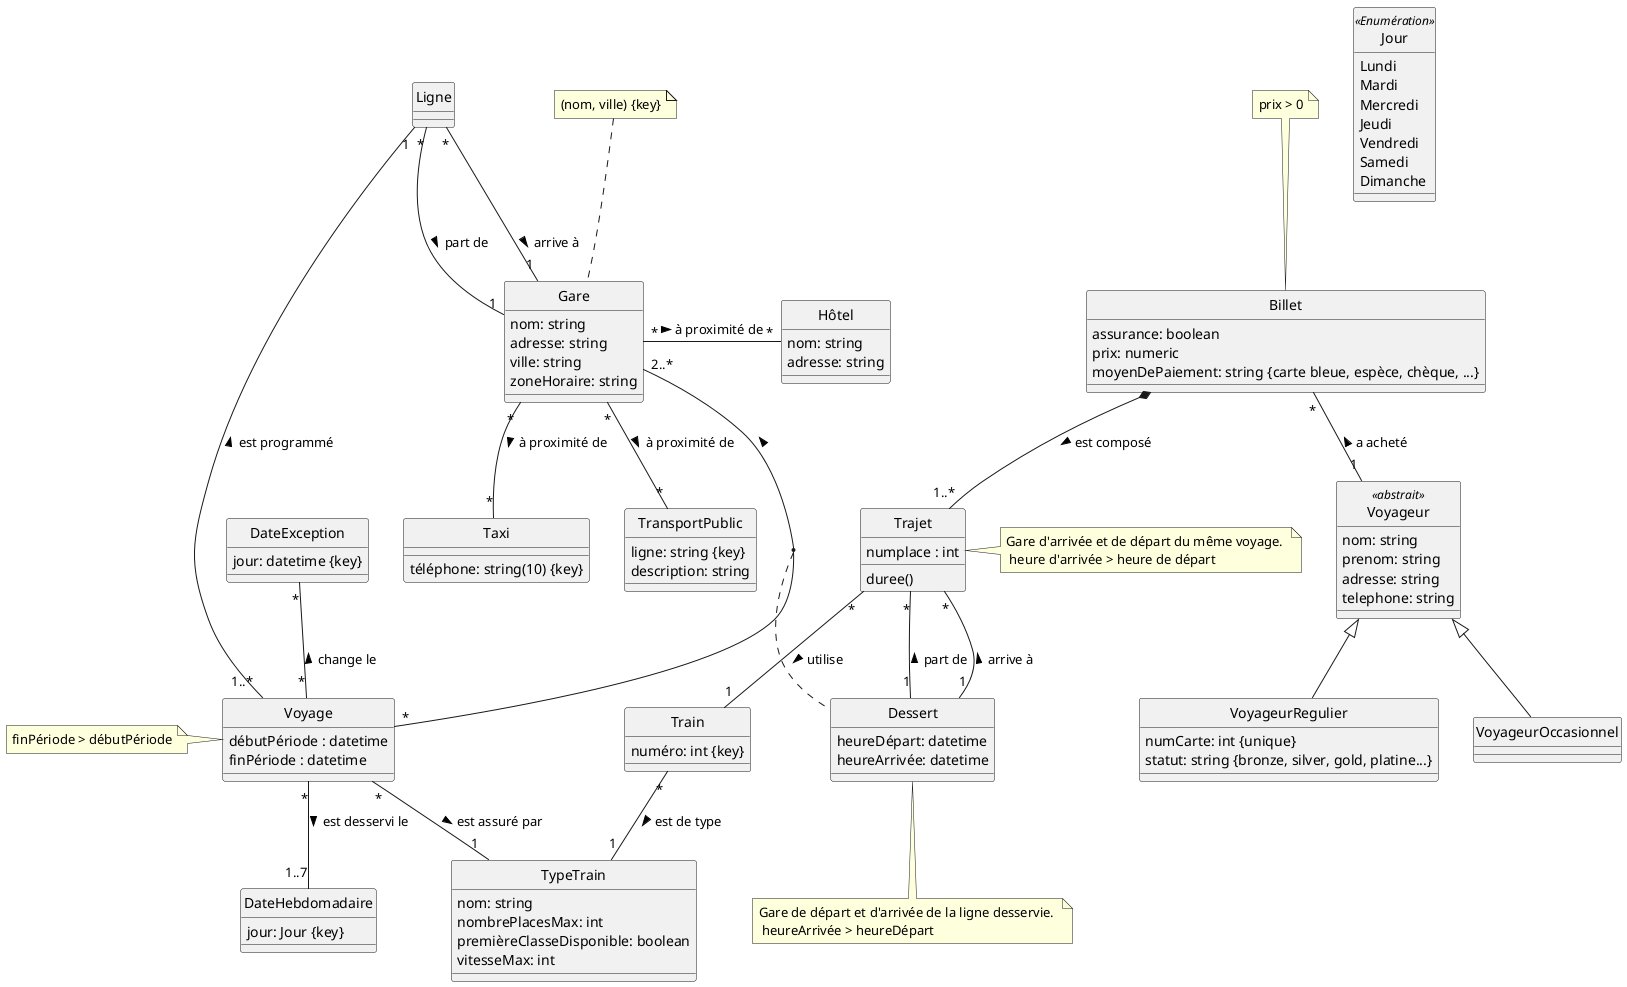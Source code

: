@startuml

hide circle

class Gare {
    nom: string
    adresse: string
    ville: string
    zoneHoraire: string
}

note top : (nom, ville) {key}

class Train {
    numéro: int {key}
}

class TypeTrain {
    nom: string
    nombrePlacesMax: int
    premièreClasseDisponible: boolean
    vitesseMax: int
}

class Ligne {

}

class Voyage {
    débutPériode : datetime
    finPériode : datetime
}

note left : finPériode > débutPériode

class DateException {
    jour: datetime {key}
}

class DateHebdomadaire {
    jour: Jour {key}
}

class Jour <<Enumération>> {
    Lundi
    Mardi
    Mercredi
    Jeudi
    Vendredi
    Samedi
    Dimanche
}


class Dessert {
    heureDépart: datetime
    heureArrivée: datetime
}

note bottom: Gare de départ et d'arrivée de la ligne desservie. \n heureArrivée > heureDépart 

class Hôtel {
    nom: string
    adresse: string
}

class Taxi {
    téléphone: string(10) {key}
}

class TransportPublic {
    ligne: string {key}
    description: string
}

Gare "*" -r- "*" Hôtel : à proximité de >
Gare "*" -- "*" Taxi : à proximité de >
Gare "*" -- "*" TransportPublic : à proximité de >
Voyage "*" -- "1..7" DateHebdomadaire : est desservi le >
Train "*" -- "1" TypeTrain : est de type >
Voyage "*" -- "1" TypeTrain : est assuré par >
Ligne "1" -- "1..*" Voyage : est programmé <
Ligne "*" -- "1" Gare : part de >
Ligne "*" -- "1" Gare : arrive à >
'Ligne "*" -- "2..*" Gare 
Gare "2..*" -- "*" Voyage : <
(Gare, Voyage) .. Dessert
DateException "*" --  "*" Voyage : change le <

'Contrainte gare terminus dans dessert ?


class Voyageur <<abstrait>> {
    nom: string
    prenom: string
    adresse: string
    telephone: string
}

class VoyageurOccasionnel {

}

class VoyageurRegulier {
    numCarte: int {unique}
    statut: string {bronze, silver, gold, platine...}
}

Voyageur <|-- VoyageurOccasionnel

Voyageur <|-- VoyageurRegulier

class Billet {
    assurance: boolean
    prix: numeric
    moyenDePaiement: string {carte bleue, espèce, chèque, ...}
}

note top : prix > 0

class Trajet {
    numplace : int
    duree()
}

note right : Gare d'arrivée et de départ du même voyage. \n heure d'arrivée > heure de départ


Billet  *-- "1..*" Trajet : est composé >
Trajet "*" -- "1" Train : utilise >
Trajet "*" -- "1" Dessert : part de  <
Trajet "*" -- "1" Dessert : arrive à  <
'Avec condition même voyage
Billet "*" -- "1" Voyageur : a acheté <



@enduml
